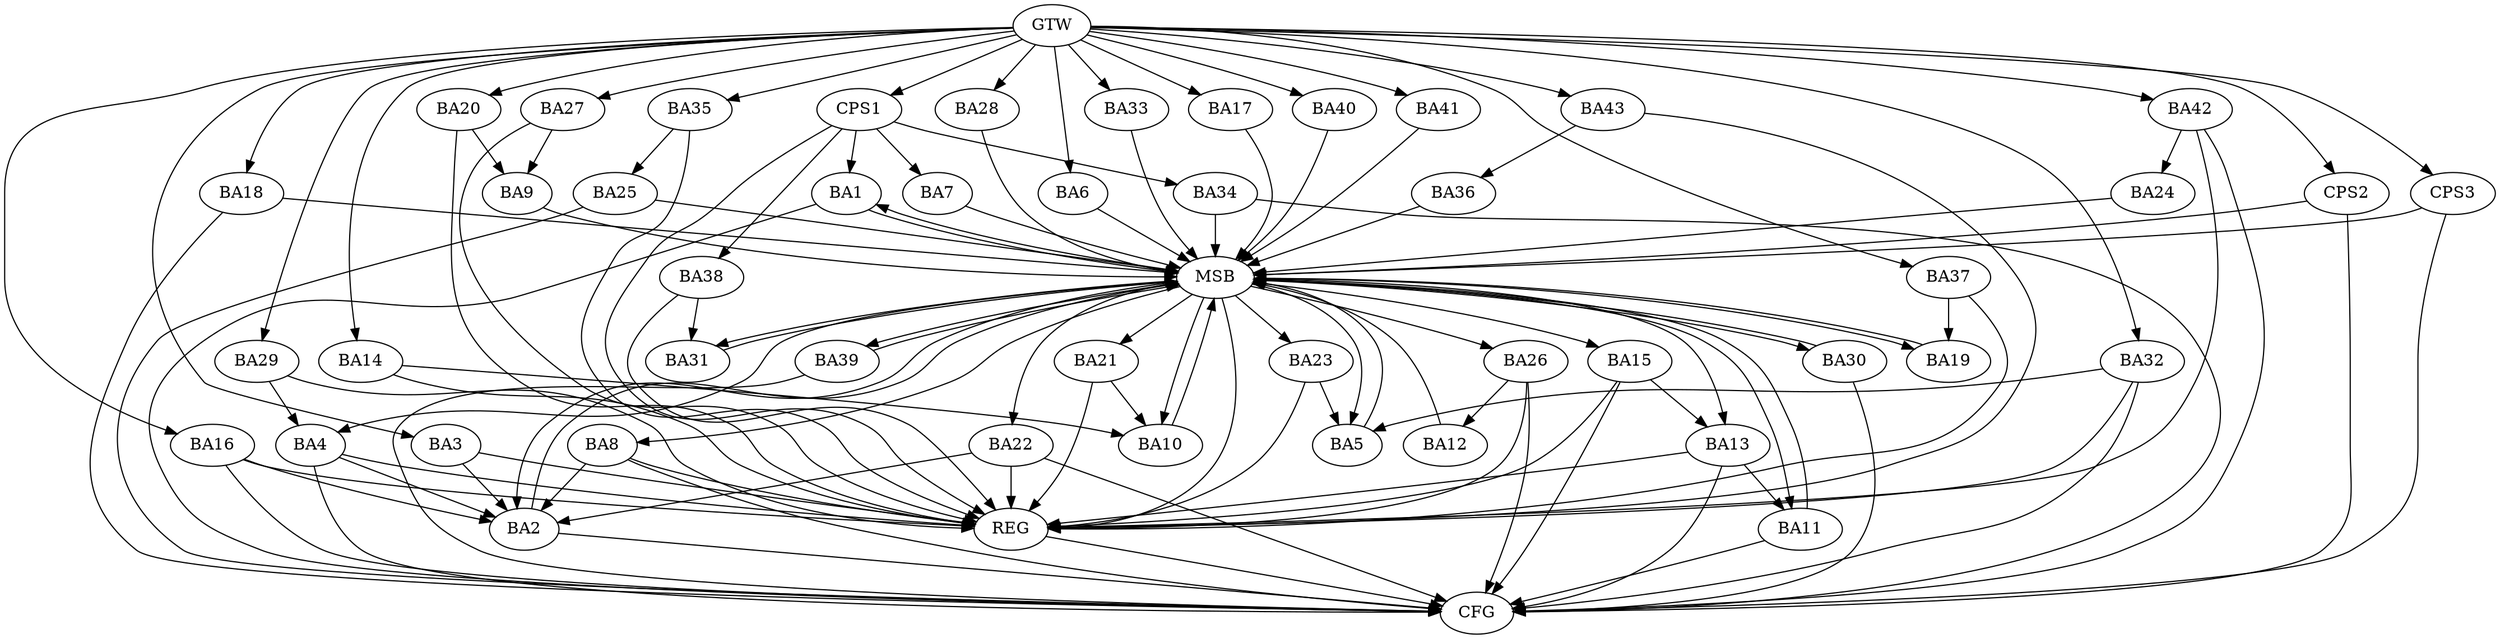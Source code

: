 strict digraph G {
  BA1 [ label="BA1" ];
  BA2 [ label="BA2" ];
  BA3 [ label="BA3" ];
  BA4 [ label="BA4" ];
  BA5 [ label="BA5" ];
  BA6 [ label="BA6" ];
  BA7 [ label="BA7" ];
  BA8 [ label="BA8" ];
  BA9 [ label="BA9" ];
  BA10 [ label="BA10" ];
  BA11 [ label="BA11" ];
  BA12 [ label="BA12" ];
  BA13 [ label="BA13" ];
  BA14 [ label="BA14" ];
  BA15 [ label="BA15" ];
  BA16 [ label="BA16" ];
  BA17 [ label="BA17" ];
  BA18 [ label="BA18" ];
  BA19 [ label="BA19" ];
  BA20 [ label="BA20" ];
  BA21 [ label="BA21" ];
  BA22 [ label="BA22" ];
  BA23 [ label="BA23" ];
  BA24 [ label="BA24" ];
  BA25 [ label="BA25" ];
  BA26 [ label="BA26" ];
  BA27 [ label="BA27" ];
  BA28 [ label="BA28" ];
  BA29 [ label="BA29" ];
  BA30 [ label="BA30" ];
  BA31 [ label="BA31" ];
  BA32 [ label="BA32" ];
  BA33 [ label="BA33" ];
  BA34 [ label="BA34" ];
  BA35 [ label="BA35" ];
  BA36 [ label="BA36" ];
  BA37 [ label="BA37" ];
  BA38 [ label="BA38" ];
  BA39 [ label="BA39" ];
  BA40 [ label="BA40" ];
  BA41 [ label="BA41" ];
  BA42 [ label="BA42" ];
  BA43 [ label="BA43" ];
  CPS1 [ label="CPS1" ];
  CPS2 [ label="CPS2" ];
  CPS3 [ label="CPS3" ];
  GTW [ label="GTW" ];
  REG [ label="REG" ];
  MSB [ label="MSB" ];
  CFG [ label="CFG" ];
  BA3 -> BA2;
  BA4 -> BA2;
  BA8 -> BA2;
  BA13 -> BA11;
  BA14 -> BA10;
  BA15 -> BA13;
  BA16 -> BA2;
  BA20 -> BA9;
  BA21 -> BA10;
  BA22 -> BA2;
  BA23 -> BA5;
  BA26 -> BA12;
  BA27 -> BA9;
  BA29 -> BA4;
  BA32 -> BA5;
  BA35 -> BA25;
  BA37 -> BA19;
  BA38 -> BA31;
  BA42 -> BA24;
  BA43 -> BA36;
  CPS1 -> BA1;
  CPS1 -> BA7;
  CPS1 -> BA38;
  CPS1 -> BA34;
  GTW -> BA3;
  GTW -> BA6;
  GTW -> BA14;
  GTW -> BA16;
  GTW -> BA17;
  GTW -> BA18;
  GTW -> BA20;
  GTW -> BA27;
  GTW -> BA28;
  GTW -> BA29;
  GTW -> BA32;
  GTW -> BA33;
  GTW -> BA35;
  GTW -> BA37;
  GTW -> BA40;
  GTW -> BA41;
  GTW -> BA42;
  GTW -> BA43;
  GTW -> CPS1;
  GTW -> CPS2;
  GTW -> CPS3;
  BA3 -> REG;
  BA4 -> REG;
  BA8 -> REG;
  BA13 -> REG;
  BA14 -> REG;
  BA15 -> REG;
  BA16 -> REG;
  BA20 -> REG;
  BA21 -> REG;
  BA22 -> REG;
  BA23 -> REG;
  BA26 -> REG;
  BA27 -> REG;
  BA29 -> REG;
  BA32 -> REG;
  BA35 -> REG;
  BA37 -> REG;
  BA38 -> REG;
  BA42 -> REG;
  BA43 -> REG;
  CPS1 -> REG;
  BA1 -> MSB;
  MSB -> BA2;
  MSB -> REG;
  BA2 -> MSB;
  MSB -> BA1;
  BA5 -> MSB;
  BA6 -> MSB;
  MSB -> BA5;
  BA7 -> MSB;
  BA9 -> MSB;
  MSB -> BA4;
  BA10 -> MSB;
  MSB -> BA8;
  BA11 -> MSB;
  BA12 -> MSB;
  MSB -> BA10;
  BA17 -> MSB;
  BA18 -> MSB;
  MSB -> BA11;
  BA19 -> MSB;
  BA24 -> MSB;
  BA25 -> MSB;
  MSB -> BA23;
  BA28 -> MSB;
  BA30 -> MSB;
  MSB -> BA19;
  BA31 -> MSB;
  MSB -> BA21;
  BA33 -> MSB;
  MSB -> BA15;
  BA34 -> MSB;
  BA36 -> MSB;
  MSB -> BA22;
  BA39 -> MSB;
  MSB -> BA13;
  BA40 -> MSB;
  MSB -> BA30;
  BA41 -> MSB;
  CPS2 -> MSB;
  MSB -> BA39;
  MSB -> BA26;
  CPS3 -> MSB;
  MSB -> BA31;
  BA18 -> CFG;
  BA32 -> CFG;
  BA2 -> CFG;
  BA42 -> CFG;
  BA4 -> CFG;
  CPS3 -> CFG;
  BA25 -> CFG;
  CPS2 -> CFG;
  BA15 -> CFG;
  BA11 -> CFG;
  BA8 -> CFG;
  BA22 -> CFG;
  BA26 -> CFG;
  BA30 -> CFG;
  BA13 -> CFG;
  BA34 -> CFG;
  BA16 -> CFG;
  BA1 -> CFG;
  BA39 -> CFG;
  REG -> CFG;
}
